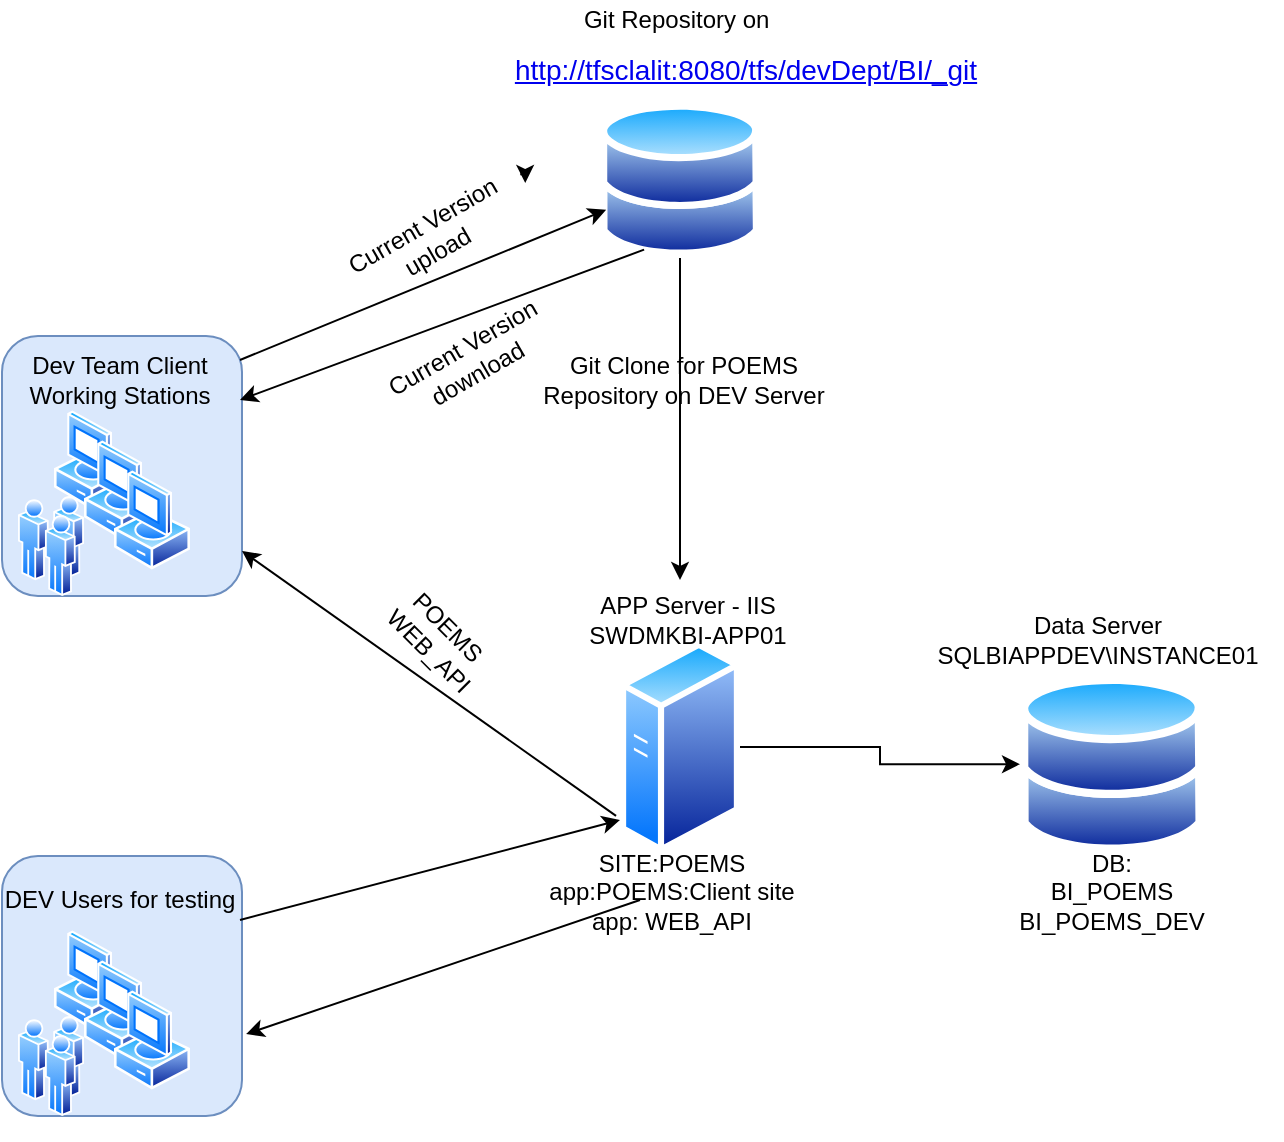 <mxfile version="13.10.4" type="github">
  <diagram id="a2hCRXuyS1vEkQ6dQ32K" name="Page-1">
    <mxGraphModel dx="1182" dy="732" grid="1" gridSize="10" guides="1" tooltips="1" connect="1" arrows="1" fold="1" page="1" pageScale="1" pageWidth="827" pageHeight="1169" math="0" shadow="0">
      <root>
        <mxCell id="0" />
        <mxCell id="1" parent="0" />
        <mxCell id="HWXDB4fJYsGNEzTyiRk--1" value="" style="group" parent="1" vertex="1" connectable="0">
          <mxGeometry x="100" y="250" width="121" height="130" as="geometry" />
        </mxCell>
        <mxCell id="HWXDB4fJYsGNEzTyiRk--2" value="" style="group" parent="HWXDB4fJYsGNEzTyiRk--1" vertex="1" connectable="0">
          <mxGeometry x="27" y="25" width="94" height="105" as="geometry" />
        </mxCell>
        <mxCell id="HWXDB4fJYsGNEzTyiRk--3" value="" style="rounded=1;whiteSpace=wrap;html=1;fillColor=#dae8fc;strokeColor=#6c8ebf;" parent="HWXDB4fJYsGNEzTyiRk--2" vertex="1">
          <mxGeometry x="-26" y="-37" width="120" height="130" as="geometry" />
        </mxCell>
        <mxCell id="HWXDB4fJYsGNEzTyiRk--4" value="" style="aspect=fixed;perimeter=ellipsePerimeter;html=1;align=center;shadow=0;dashed=0;spacingTop=3;image;image=img/lib/active_directory/vista_client.svg;" parent="HWXDB4fJYsGNEzTyiRk--2" vertex="1">
          <mxGeometry width="38" height="50" as="geometry" />
        </mxCell>
        <mxCell id="HWXDB4fJYsGNEzTyiRk--5" value="" style="aspect=fixed;perimeter=ellipsePerimeter;html=1;align=center;shadow=0;dashed=0;spacingTop=3;image;image=img/lib/active_directory/vista_client.svg;" parent="HWXDB4fJYsGNEzTyiRk--2" vertex="1">
          <mxGeometry x="15" y="15" width="38" height="50" as="geometry" />
        </mxCell>
        <mxCell id="HWXDB4fJYsGNEzTyiRk--6" value="" style="aspect=fixed;perimeter=ellipsePerimeter;html=1;align=center;shadow=0;dashed=0;spacingTop=3;image;image=img/lib/active_directory/vista_client.svg;" parent="HWXDB4fJYsGNEzTyiRk--2" vertex="1">
          <mxGeometry x="30" y="30" width="38" height="50" as="geometry" />
        </mxCell>
        <mxCell id="HWXDB4fJYsGNEzTyiRk--7" value="" style="aspect=fixed;perimeter=ellipsePerimeter;html=1;align=center;shadow=0;dashed=0;spacingTop=3;image;image=img/lib/active_directory/users.svg;" parent="HWXDB4fJYsGNEzTyiRk--2" vertex="1">
          <mxGeometry x="-18" y="43" width="33" height="50" as="geometry" />
        </mxCell>
        <mxCell id="HWXDB4fJYsGNEzTyiRk--8" value="Dev Team Client Working Stations" style="text;html=1;strokeColor=none;fillColor=none;align=center;verticalAlign=middle;whiteSpace=wrap;rounded=0;" parent="HWXDB4fJYsGNEzTyiRk--1" vertex="1">
          <mxGeometry width="120" height="20" as="geometry" />
        </mxCell>
        <mxCell id="HWXDB4fJYsGNEzTyiRk--9" value="" style="aspect=fixed;perimeter=ellipsePerimeter;html=1;align=center;shadow=0;dashed=0;spacingTop=3;image;image=img/lib/active_directory/databases.svg;" parent="1" vertex="1">
          <mxGeometry x="400" y="120.6" width="80" height="78.4" as="geometry" />
        </mxCell>
        <mxCell id="HWXDB4fJYsGNEzTyiRk--10" value="Git Repository on&amp;nbsp;" style="text;html=1;strokeColor=none;fillColor=none;align=center;verticalAlign=middle;whiteSpace=wrap;rounded=0;" parent="1" vertex="1">
          <mxGeometry x="355" y="70" width="170" height="20" as="geometry" />
        </mxCell>
        <mxCell id="HWXDB4fJYsGNEzTyiRk--11" value="&lt;div style=&quot;box-sizing: border-box ; font-family: &amp;#34;segoe ui&amp;#34; , , &amp;#34;apple color emoji&amp;#34; , &amp;#34;segoe ui emoji&amp;#34; , sans-serif ; font-size: 14px&quot;&gt;&lt;a href=&quot;http://mkapp004:4800/Bonobo.Git.Server/Repository/&quot; title=&quot;http://mkapp004:4800/bonobo.git.server/repository/&quot;&gt;http://tfsclalit:8080/tfs/devDept/BI/_git&lt;/a&gt;&lt;/div&gt;" style="text;html=1;strokeColor=none;fillColor=none;align=center;verticalAlign=middle;whiteSpace=wrap;rounded=0;" parent="1" vertex="1">
          <mxGeometry x="290" y="100" width="366" height="10" as="geometry" />
        </mxCell>
        <mxCell id="HWXDB4fJYsGNEzTyiRk--12" value="" style="endArrow=classic;html=1;exitX=1;exitY=0;exitDx=0;exitDy=0;" parent="1" source="HWXDB4fJYsGNEzTyiRk--8" target="HWXDB4fJYsGNEzTyiRk--9" edge="1">
          <mxGeometry width="50" height="50" relative="1" as="geometry">
            <mxPoint x="390" y="360" as="sourcePoint" />
            <mxPoint x="460" y="330" as="targetPoint" />
          </mxGeometry>
        </mxCell>
        <mxCell id="HWXDB4fJYsGNEzTyiRk--13" value="Current Version upload" style="text;html=1;strokeColor=none;fillColor=none;align=center;verticalAlign=middle;whiteSpace=wrap;rounded=0;rotation=-30;" parent="1" vertex="1">
          <mxGeometry x="260" y="179" width="110" height="20" as="geometry" />
        </mxCell>
        <mxCell id="HWXDB4fJYsGNEzTyiRk--14" style="edgeStyle=orthogonalEdgeStyle;rounded=0;orthogonalLoop=1;jettySize=auto;html=1;exitX=1;exitY=0.25;exitDx=0;exitDy=0;entryX=1;entryY=0.5;entryDx=0;entryDy=0;" parent="1" source="HWXDB4fJYsGNEzTyiRk--13" target="HWXDB4fJYsGNEzTyiRk--13" edge="1">
          <mxGeometry relative="1" as="geometry" />
        </mxCell>
        <mxCell id="HWXDB4fJYsGNEzTyiRk--15" value="" style="endArrow=classic;html=1;exitX=0.25;exitY=1;exitDx=0;exitDy=0;entryX=1;entryY=1;entryDx=0;entryDy=0;" parent="1" source="HWXDB4fJYsGNEzTyiRk--9" target="HWXDB4fJYsGNEzTyiRk--8" edge="1">
          <mxGeometry width="50" height="50" relative="1" as="geometry">
            <mxPoint x="390" y="350" as="sourcePoint" />
            <mxPoint x="440" y="300" as="targetPoint" />
          </mxGeometry>
        </mxCell>
        <mxCell id="HWXDB4fJYsGNEzTyiRk--16" value="Current Version download" style="text;html=1;strokeColor=none;fillColor=none;align=center;verticalAlign=middle;whiteSpace=wrap;rounded=0;rotation=-30;" parent="1" vertex="1">
          <mxGeometry x="280" y="240" width="110" height="20" as="geometry" />
        </mxCell>
        <mxCell id="HWXDB4fJYsGNEzTyiRk--17" style="edgeStyle=orthogonalEdgeStyle;rounded=0;orthogonalLoop=1;jettySize=auto;html=1;" parent="1" source="HWXDB4fJYsGNEzTyiRk--18" target="HWXDB4fJYsGNEzTyiRk--35" edge="1">
          <mxGeometry relative="1" as="geometry" />
        </mxCell>
        <mxCell id="HWXDB4fJYsGNEzTyiRk--18" value="" style="aspect=fixed;perimeter=ellipsePerimeter;html=1;align=center;shadow=0;dashed=0;spacingTop=3;image;image=img/lib/active_directory/generic_server.svg;" parent="1" vertex="1">
          <mxGeometry x="410" y="390" width="60" height="107.14" as="geometry" />
        </mxCell>
        <mxCell id="HWXDB4fJYsGNEzTyiRk--19" value="APP Server - IIS&lt;br&gt;SWDMKBI-APP01" style="text;html=1;strokeColor=none;fillColor=none;align=center;verticalAlign=middle;whiteSpace=wrap;rounded=0;" parent="1" vertex="1">
          <mxGeometry x="359" y="370" width="170" height="20" as="geometry" />
        </mxCell>
        <mxCell id="HWXDB4fJYsGNEzTyiRk--20" value="SITE:POEMS&lt;br&gt;app:POEMS:Client site&lt;br&gt;app: WEB_API" style="text;html=1;strokeColor=none;fillColor=none;align=center;verticalAlign=middle;whiteSpace=wrap;rounded=0;" parent="1" vertex="1">
          <mxGeometry x="351" y="506.14" width="170" height="20" as="geometry" />
        </mxCell>
        <mxCell id="HWXDB4fJYsGNEzTyiRk--21" value="" style="endArrow=classic;html=1;exitX=-0.033;exitY=0.821;exitDx=0;exitDy=0;exitPerimeter=0;" parent="1" source="HWXDB4fJYsGNEzTyiRk--18" target="HWXDB4fJYsGNEzTyiRk--3" edge="1">
          <mxGeometry width="50" height="50" relative="1" as="geometry">
            <mxPoint x="390" y="340" as="sourcePoint" />
            <mxPoint x="440" y="290" as="targetPoint" />
          </mxGeometry>
        </mxCell>
        <mxCell id="HWXDB4fJYsGNEzTyiRk--22" value="POEMS&amp;nbsp;&lt;br&gt;WEB_API" style="text;html=1;strokeColor=none;fillColor=none;align=center;verticalAlign=middle;whiteSpace=wrap;rounded=0;rotation=45;" parent="1" vertex="1">
          <mxGeometry x="265" y="380" width="110" height="20" as="geometry" />
        </mxCell>
        <mxCell id="HWXDB4fJYsGNEzTyiRk--23" value="" style="group" parent="1" vertex="1" connectable="0">
          <mxGeometry x="100" y="510" width="121" height="130" as="geometry" />
        </mxCell>
        <mxCell id="HWXDB4fJYsGNEzTyiRk--24" value="" style="group" parent="HWXDB4fJYsGNEzTyiRk--23" vertex="1" connectable="0">
          <mxGeometry x="27" y="25" width="94" height="105" as="geometry" />
        </mxCell>
        <mxCell id="HWXDB4fJYsGNEzTyiRk--25" value="" style="rounded=1;whiteSpace=wrap;html=1;fillColor=#dae8fc;strokeColor=#6c8ebf;" parent="HWXDB4fJYsGNEzTyiRk--24" vertex="1">
          <mxGeometry x="-26" y="-37" width="120" height="130" as="geometry" />
        </mxCell>
        <mxCell id="HWXDB4fJYsGNEzTyiRk--26" value="" style="aspect=fixed;perimeter=ellipsePerimeter;html=1;align=center;shadow=0;dashed=0;spacingTop=3;image;image=img/lib/active_directory/vista_client.svg;" parent="HWXDB4fJYsGNEzTyiRk--24" vertex="1">
          <mxGeometry width="38" height="50" as="geometry" />
        </mxCell>
        <mxCell id="HWXDB4fJYsGNEzTyiRk--27" value="" style="aspect=fixed;perimeter=ellipsePerimeter;html=1;align=center;shadow=0;dashed=0;spacingTop=3;image;image=img/lib/active_directory/vista_client.svg;" parent="HWXDB4fJYsGNEzTyiRk--24" vertex="1">
          <mxGeometry x="15" y="15" width="38" height="50" as="geometry" />
        </mxCell>
        <mxCell id="HWXDB4fJYsGNEzTyiRk--28" value="" style="aspect=fixed;perimeter=ellipsePerimeter;html=1;align=center;shadow=0;dashed=0;spacingTop=3;image;image=img/lib/active_directory/vista_client.svg;" parent="HWXDB4fJYsGNEzTyiRk--24" vertex="1">
          <mxGeometry x="30" y="30" width="38" height="50" as="geometry" />
        </mxCell>
        <mxCell id="HWXDB4fJYsGNEzTyiRk--29" value="" style="aspect=fixed;perimeter=ellipsePerimeter;html=1;align=center;shadow=0;dashed=0;spacingTop=3;image;image=img/lib/active_directory/users.svg;" parent="HWXDB4fJYsGNEzTyiRk--24" vertex="1">
          <mxGeometry x="-18" y="43" width="33" height="50" as="geometry" />
        </mxCell>
        <mxCell id="HWXDB4fJYsGNEzTyiRk--30" value="DEV Users for testing" style="text;html=1;strokeColor=none;fillColor=none;align=center;verticalAlign=middle;whiteSpace=wrap;rounded=0;" parent="HWXDB4fJYsGNEzTyiRk--23" vertex="1">
          <mxGeometry width="120" height="20" as="geometry" />
        </mxCell>
        <mxCell id="HWXDB4fJYsGNEzTyiRk--31" value="" style="endArrow=classic;html=1;exitX=1;exitY=1;exitDx=0;exitDy=0;" parent="1" source="HWXDB4fJYsGNEzTyiRk--30" edge="1">
          <mxGeometry width="50" height="50" relative="1" as="geometry">
            <mxPoint x="390" y="340" as="sourcePoint" />
            <mxPoint x="410" y="480" as="targetPoint" />
          </mxGeometry>
        </mxCell>
        <mxCell id="HWXDB4fJYsGNEzTyiRk--32" value="" style="endArrow=classic;html=1;entryX=1.017;entryY=0.685;entryDx=0;entryDy=0;entryPerimeter=0;" parent="1" target="HWXDB4fJYsGNEzTyiRk--25" edge="1">
          <mxGeometry width="50" height="50" relative="1" as="geometry">
            <mxPoint x="420" y="520" as="sourcePoint" />
            <mxPoint x="440" y="290" as="targetPoint" />
          </mxGeometry>
        </mxCell>
        <mxCell id="HWXDB4fJYsGNEzTyiRk--33" value="" style="endArrow=classic;html=1;" parent="1" source="HWXDB4fJYsGNEzTyiRk--9" edge="1">
          <mxGeometry width="50" height="50" relative="1" as="geometry">
            <mxPoint x="390" y="340" as="sourcePoint" />
            <mxPoint x="440" y="360" as="targetPoint" />
          </mxGeometry>
        </mxCell>
        <mxCell id="HWXDB4fJYsGNEzTyiRk--34" value="Git Clone for POEMS Repository on DEV Server" style="text;html=1;strokeColor=none;fillColor=none;align=center;verticalAlign=middle;whiteSpace=wrap;rounded=0;" parent="1" vertex="1">
          <mxGeometry x="357" y="250" width="170" height="20" as="geometry" />
        </mxCell>
        <mxCell id="HWXDB4fJYsGNEzTyiRk--35" value="" style="aspect=fixed;perimeter=ellipsePerimeter;html=1;align=center;shadow=0;dashed=0;spacingTop=3;image;image=img/lib/active_directory/databases.svg;" parent="1" vertex="1">
          <mxGeometry x="610" y="407.14" width="91.84" height="90" as="geometry" />
        </mxCell>
        <mxCell id="HWXDB4fJYsGNEzTyiRk--36" value="Data Server&lt;br&gt;SQLBIAPPDEV\INSTANCE01" style="text;html=1;strokeColor=none;fillColor=none;align=center;verticalAlign=middle;whiteSpace=wrap;rounded=0;" parent="1" vertex="1">
          <mxGeometry x="564" y="380" width="170" height="20" as="geometry" />
        </mxCell>
        <mxCell id="HWXDB4fJYsGNEzTyiRk--37" value="DB:&lt;br&gt;BI_POEMS&lt;br&gt;BI_POEMS_DEV" style="text;html=1;strokeColor=none;fillColor=none;align=center;verticalAlign=middle;whiteSpace=wrap;rounded=0;" parent="1" vertex="1">
          <mxGeometry x="570.92" y="506.14" width="170" height="20" as="geometry" />
        </mxCell>
      </root>
    </mxGraphModel>
  </diagram>
</mxfile>
